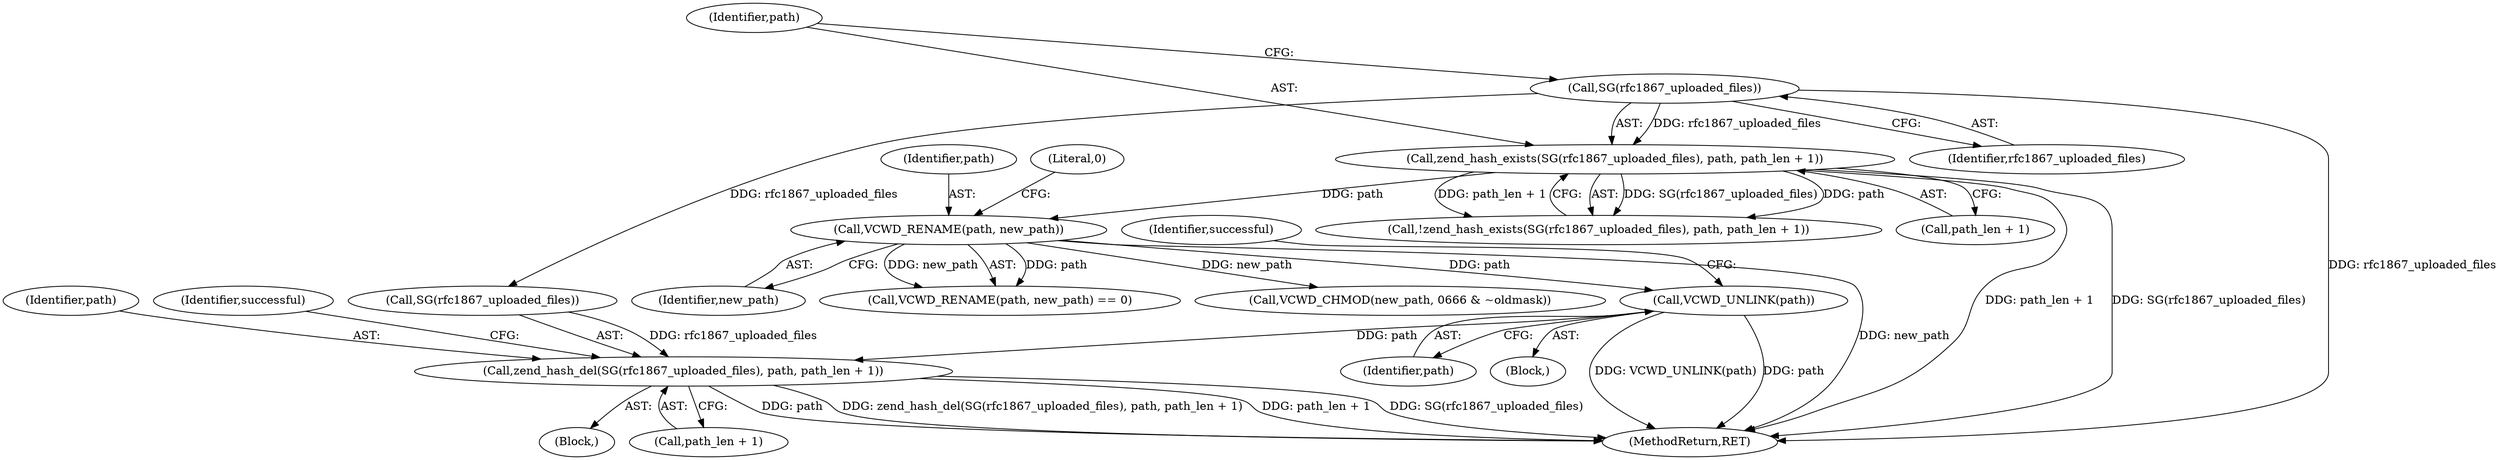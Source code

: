 digraph "0_php_1291d6bbee93b6109eb07e8f7916ff1b7fcc13e1@pointer" {
"1000165" [label="(Call,VCWD_UNLINK(path))"];
"1000136" [label="(Call,VCWD_RENAME(path, new_path))"];
"1000123" [label="(Call,zend_hash_exists(SG(rfc1867_uploaded_files), path, path_len + 1))"];
"1000124" [label="(Call,SG(rfc1867_uploaded_files))"];
"1000173" [label="(Call,zend_hash_del(SG(rfc1867_uploaded_files), path, path_len + 1))"];
"1000183" [label="(Identifier,successful)"];
"1000174" [label="(Call,SG(rfc1867_uploaded_files))"];
"1000172" [label="(Block,)"];
"1000126" [label="(Identifier,path)"];
"1000122" [label="(Call,!zend_hash_exists(SG(rfc1867_uploaded_files), path, path_len + 1))"];
"1000123" [label="(Call,zend_hash_exists(SG(rfc1867_uploaded_files), path, path_len + 1))"];
"1000177" [label="(Call,path_len + 1)"];
"1000138" [label="(Identifier,new_path)"];
"1000165" [label="(Call,VCWD_UNLINK(path))"];
"1000135" [label="(Call,VCWD_RENAME(path, new_path) == 0)"];
"1000137" [label="(Identifier,path)"];
"1000168" [label="(Identifier,successful)"];
"1000125" [label="(Identifier,rfc1867_uploaded_files)"];
"1000152" [label="(Call,VCWD_CHMOD(new_path, 0666 & ~oldmask))"];
"1000173" [label="(Call,zend_hash_del(SG(rfc1867_uploaded_files), path, path_len + 1))"];
"1000166" [label="(Identifier,path)"];
"1000136" [label="(Call,VCWD_RENAME(path, new_path))"];
"1000164" [label="(Block,)"];
"1000176" [label="(Identifier,path)"];
"1000139" [label="(Literal,0)"];
"1000127" [label="(Call,path_len + 1)"];
"1000124" [label="(Call,SG(rfc1867_uploaded_files))"];
"1000184" [label="(MethodReturn,RET)"];
"1000165" -> "1000164"  [label="AST: "];
"1000165" -> "1000166"  [label="CFG: "];
"1000166" -> "1000165"  [label="AST: "];
"1000168" -> "1000165"  [label="CFG: "];
"1000165" -> "1000184"  [label="DDG: path"];
"1000165" -> "1000184"  [label="DDG: VCWD_UNLINK(path)"];
"1000136" -> "1000165"  [label="DDG: path"];
"1000165" -> "1000173"  [label="DDG: path"];
"1000136" -> "1000135"  [label="AST: "];
"1000136" -> "1000138"  [label="CFG: "];
"1000137" -> "1000136"  [label="AST: "];
"1000138" -> "1000136"  [label="AST: "];
"1000139" -> "1000136"  [label="CFG: "];
"1000136" -> "1000184"  [label="DDG: new_path"];
"1000136" -> "1000135"  [label="DDG: path"];
"1000136" -> "1000135"  [label="DDG: new_path"];
"1000123" -> "1000136"  [label="DDG: path"];
"1000136" -> "1000152"  [label="DDG: new_path"];
"1000123" -> "1000122"  [label="AST: "];
"1000123" -> "1000127"  [label="CFG: "];
"1000124" -> "1000123"  [label="AST: "];
"1000126" -> "1000123"  [label="AST: "];
"1000127" -> "1000123"  [label="AST: "];
"1000122" -> "1000123"  [label="CFG: "];
"1000123" -> "1000184"  [label="DDG: path_len + 1"];
"1000123" -> "1000184"  [label="DDG: SG(rfc1867_uploaded_files)"];
"1000123" -> "1000122"  [label="DDG: SG(rfc1867_uploaded_files)"];
"1000123" -> "1000122"  [label="DDG: path"];
"1000123" -> "1000122"  [label="DDG: path_len + 1"];
"1000124" -> "1000123"  [label="DDG: rfc1867_uploaded_files"];
"1000124" -> "1000125"  [label="CFG: "];
"1000125" -> "1000124"  [label="AST: "];
"1000126" -> "1000124"  [label="CFG: "];
"1000124" -> "1000184"  [label="DDG: rfc1867_uploaded_files"];
"1000124" -> "1000174"  [label="DDG: rfc1867_uploaded_files"];
"1000173" -> "1000172"  [label="AST: "];
"1000173" -> "1000177"  [label="CFG: "];
"1000174" -> "1000173"  [label="AST: "];
"1000176" -> "1000173"  [label="AST: "];
"1000177" -> "1000173"  [label="AST: "];
"1000183" -> "1000173"  [label="CFG: "];
"1000173" -> "1000184"  [label="DDG: path"];
"1000173" -> "1000184"  [label="DDG: zend_hash_del(SG(rfc1867_uploaded_files), path, path_len + 1)"];
"1000173" -> "1000184"  [label="DDG: path_len + 1"];
"1000173" -> "1000184"  [label="DDG: SG(rfc1867_uploaded_files)"];
"1000174" -> "1000173"  [label="DDG: rfc1867_uploaded_files"];
}
